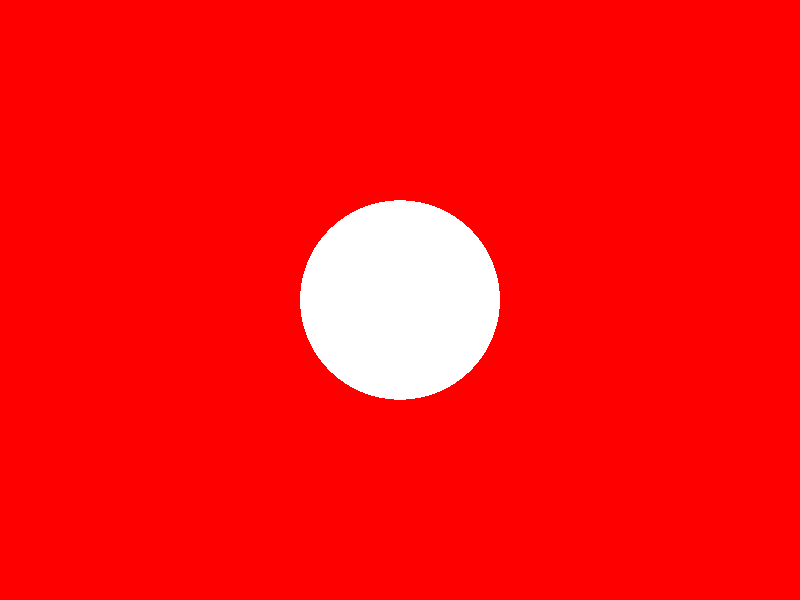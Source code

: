 #include "colors.inc"

camera { 
     location <2, 3, -10> 
     look_at <1, 1, 2> 
} 

light_source { <2, 4, -3> color Red} 

light_source { <-2, 4, -3> color Blue} 

light_source { <0, -4, -5> color Green} 

sphere { 
	<1, 1, 2>, 2 
	texture { 
		pigment { 
			color White 
		} 
	  }
} 

plane {
        y, -4
        pigment{
                color Red
         }  
}   
plane {
        y, 6
        pigment{
                color Red
         }  
}
plane {
        x, 6
        pigment{
                color Red
         }  
}
plane {
        x, -6
        pigment{
                color Red
         }  
}
     
plane {
        z, 10
        pigment{
                color Red
         }  
}

